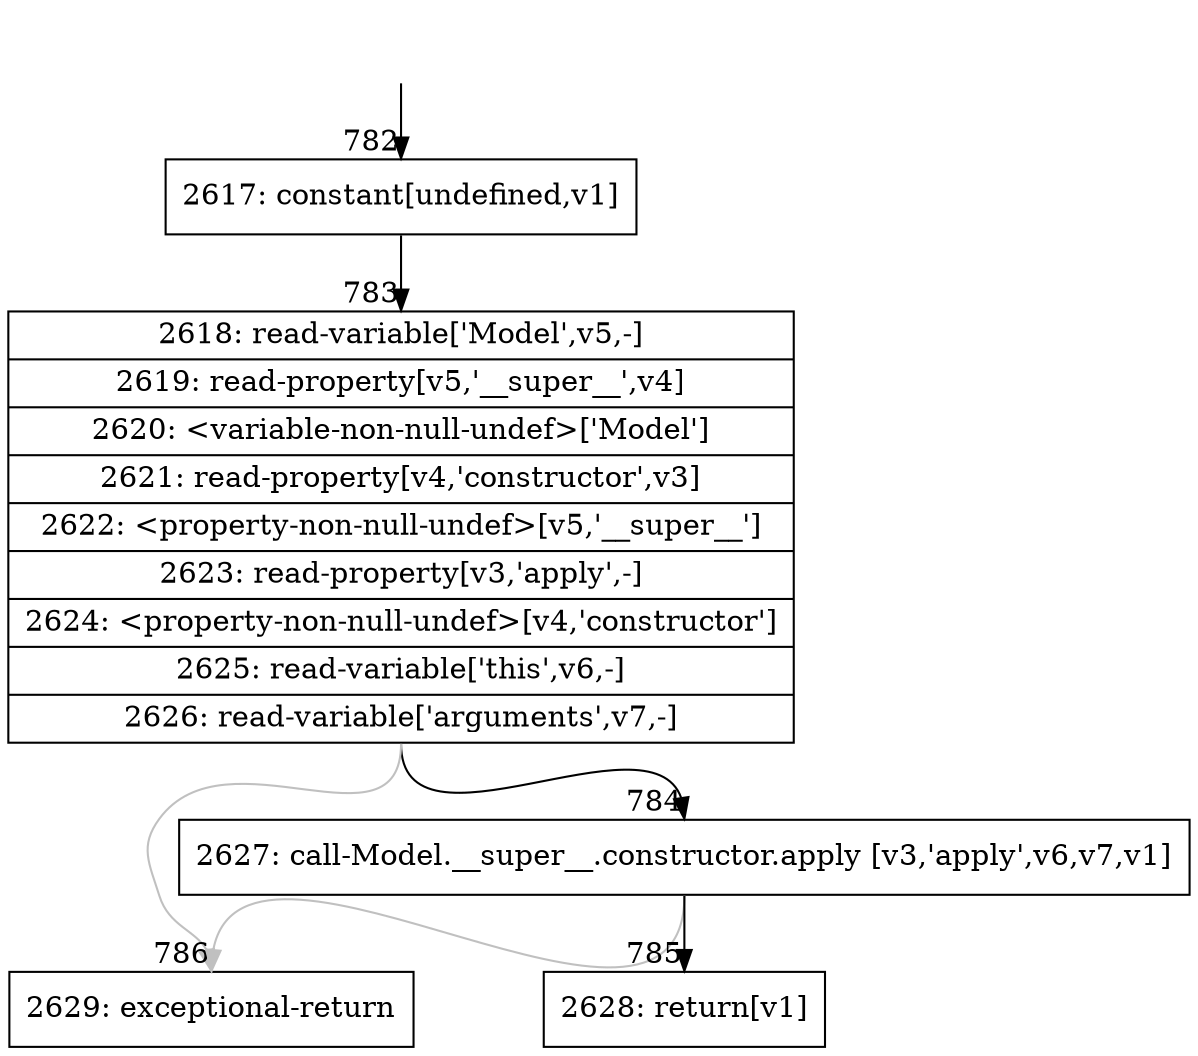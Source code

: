 digraph {
rankdir="TD"
BB_entry70[shape=none,label=""];
BB_entry70 -> BB782 [tailport=s, headport=n, headlabel="    782"]
BB782 [shape=record label="{2617: constant[undefined,v1]}" ] 
BB782 -> BB783 [tailport=s, headport=n, headlabel="      783"]
BB783 [shape=record label="{2618: read-variable['Model',v5,-]|2619: read-property[v5,'__super__',v4]|2620: \<variable-non-null-undef\>['Model']|2621: read-property[v4,'constructor',v3]|2622: \<property-non-null-undef\>[v5,'__super__']|2623: read-property[v3,'apply',-]|2624: \<property-non-null-undef\>[v4,'constructor']|2625: read-variable['this',v6,-]|2626: read-variable['arguments',v7,-]}" ] 
BB783 -> BB784 [tailport=s, headport=n, headlabel="      784"]
BB783 -> BB786 [tailport=s, headport=n, color=gray, headlabel="      786"]
BB784 [shape=record label="{2627: call-Model.__super__.constructor.apply [v3,'apply',v6,v7,v1]}" ] 
BB784 -> BB785 [tailport=s, headport=n, headlabel="      785"]
BB784 -> BB786 [tailport=s, headport=n, color=gray]
BB785 [shape=record label="{2628: return[v1]}" ] 
BB786 [shape=record label="{2629: exceptional-return}" ] 
//#$~ 752
}
